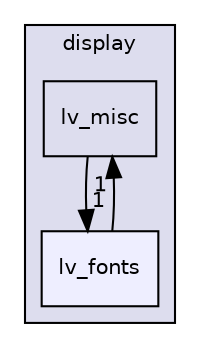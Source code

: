 digraph "include/display/lv_fonts" {
  compound=true
  node [ fontsize="10", fontname="Helvetica"];
  edge [ labelfontsize="10", labelfontname="Helvetica"];
  subgraph clusterdir_4636d4e18f69ebf0de83434441c44c49 {
    graph [ bgcolor="#ddddee", pencolor="black", label="display" fontname="Helvetica", fontsize="10", URL="dir_4636d4e18f69ebf0de83434441c44c49.html"]
  dir_8d5074c2a437bce8e93a9bc4e658f9c1 [shape=box label="lv_misc" URL="dir_8d5074c2a437bce8e93a9bc4e658f9c1.html"];
  dir_9fa1512940663280ad5a47c3797f19f4 [shape=box, label="lv_fonts", style="filled", fillcolor="#eeeeff", pencolor="black", URL="dir_9fa1512940663280ad5a47c3797f19f4.html"];
  }
  dir_9fa1512940663280ad5a47c3797f19f4->dir_8d5074c2a437bce8e93a9bc4e658f9c1 [headlabel="1", labeldistance=1.5 headhref="dir_000004_000006.html"];
  dir_8d5074c2a437bce8e93a9bc4e658f9c1->dir_9fa1512940663280ad5a47c3797f19f4 [headlabel="1", labeldistance=1.5 headhref="dir_000006_000004.html"];
}
